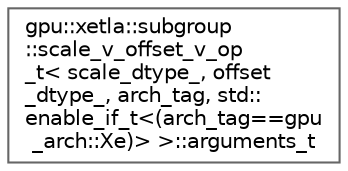 digraph "Graphical Class Hierarchy"
{
 // LATEX_PDF_SIZE
  bgcolor="transparent";
  edge [fontname=Helvetica,fontsize=10,labelfontname=Helvetica,labelfontsize=10];
  node [fontname=Helvetica,fontsize=10,shape=box,height=0.2,width=0.4];
  rankdir="LR";
  Node0 [id="Node000000",label="gpu::xetla::subgroup\l::scale_v_offset_v_op\l_t\< scale_dtype_, offset\l_dtype_, arch_tag, std::\lenable_if_t\<(arch_tag==gpu\l_arch::Xe)\> \>::arguments_t",height=0.2,width=0.4,color="grey40", fillcolor="white", style="filled",URL="$structgpu_1_1xetla_1_1subgroup_1_1scale__v__offset__v__op__t_3_01scale__dtype___00_01offset__dty7ca15fc9a5edac235795789df33c2907.html",tooltip=" "];
}
